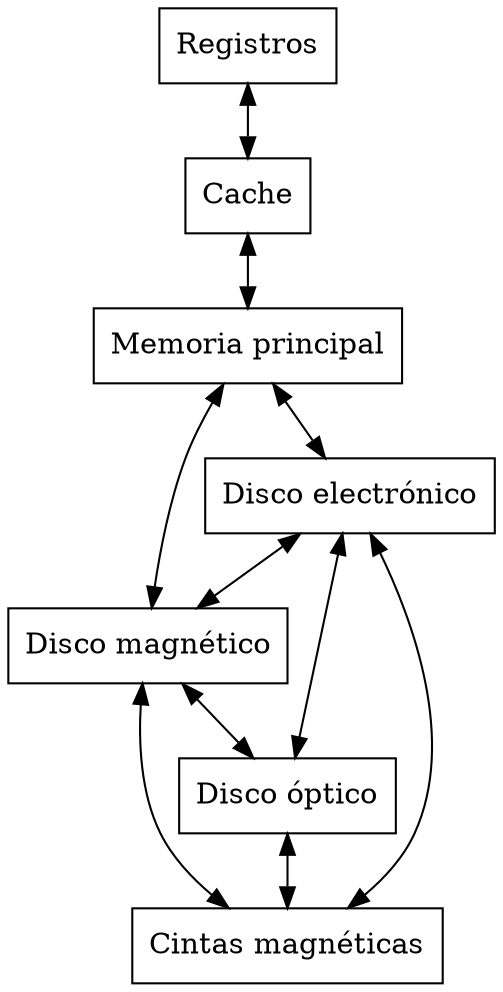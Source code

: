digraph G {
	layout = dot;
	node [shape = box];
	rankdir = TB;
	
	Registros ;
	Cache ;
	Principal [label = "Memoria principal"];
	Electr [label = "Disco electrónico"];
	Magnet [label = "Disco magnético"];
	Optico [label = "Disco óptico"];
	Cinta [label = "Cintas magnéticas"];
	
	Registros -> Cache [dir = both];
	
	Cache -> Principal [dir = both];
	
	Principal -> Electr [dir = both];
	Principal -> Magnet [dir = both];
	
	Electr -> Magnet [dir = both];
	
	Electr -> Optico [dir = both];
	Magnet -> Optico [dir = both];
	
        Optico -> Cinta [dir = both];
	Electr -> Cinta [dir = both, minlen=2];
	Magnet -> Cinta [dir = both, minlen=2];
}
